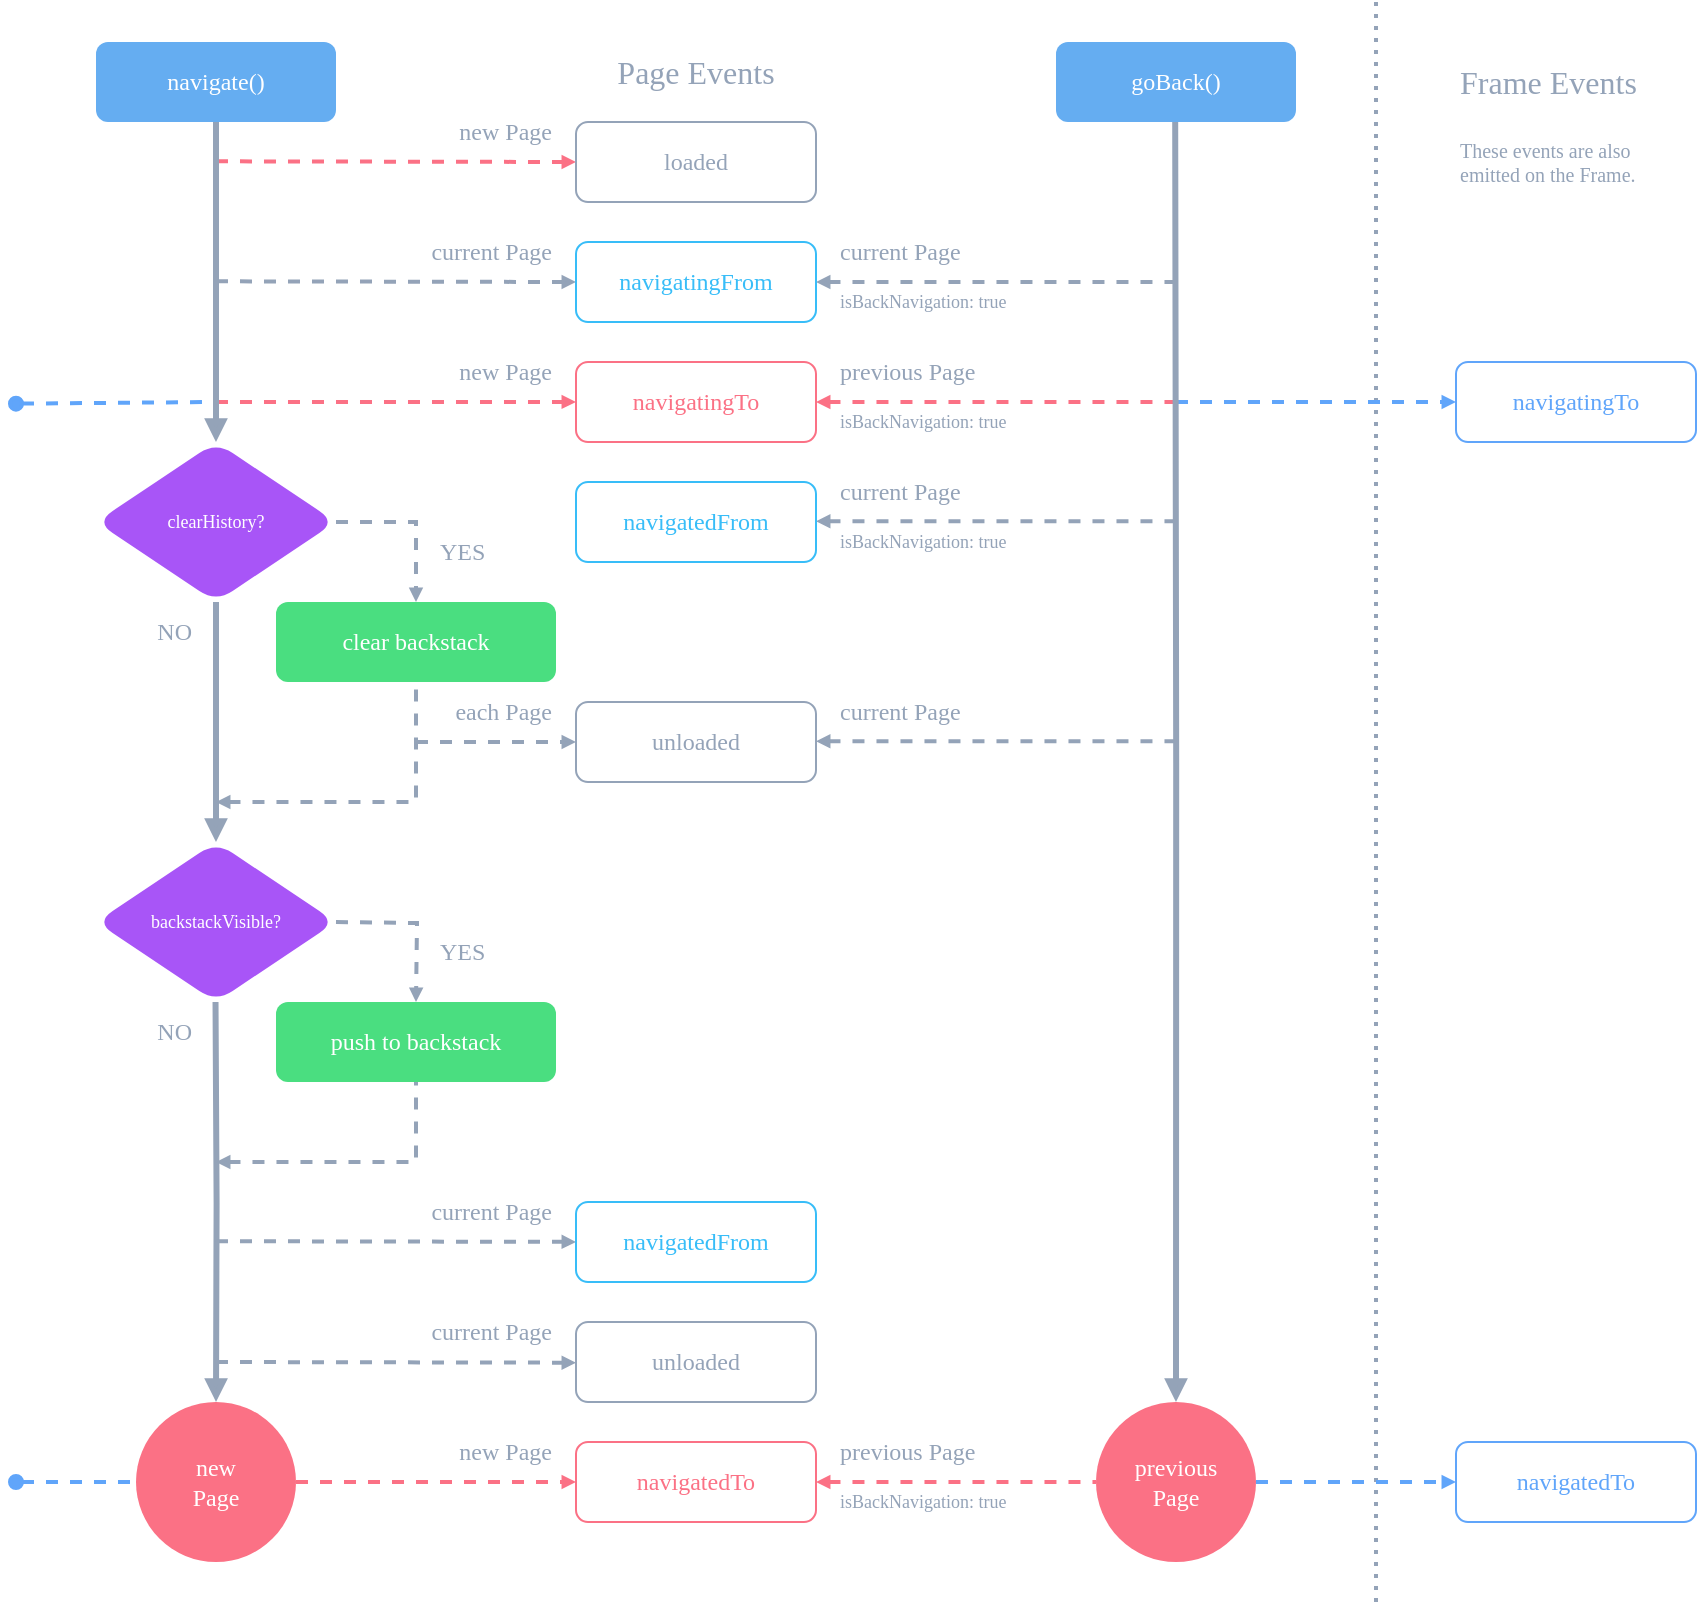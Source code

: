 <mxfile>
    <diagram id="C5RBs43oDa-KdzZeNtuy" name="Page-1">
        <mxGraphModel dx="1630" dy="712" grid="1" gridSize="10" guides="1" tooltips="1" connect="1" arrows="1" fold="1" page="0" pageScale="1" pageWidth="827" pageHeight="1169" math="0" shadow="0">
            <root>
                <mxCell id="WIyWlLk6GJQsqaUBKTNV-0"/>
                <mxCell id="WIyWlLk6GJQsqaUBKTNV-1" parent="WIyWlLk6GJQsqaUBKTNV-0"/>
                <mxCell id="16" value="" style="endArrow=none;html=1;rounded=0;dashed=1;strokeWidth=2;endSize=6;startSize=6;jumpSize=6;strokeColor=#60a5fa;fontFamily=Roboto Mono;fontSource=https%3A%2F%2Ffonts.googleapis.com%2Fcss%3Ffamily%3DRoboto%2BMono;endFill=0;startArrow=oval;startFill=1;" parent="WIyWlLk6GJQsqaUBKTNV-1" edge="1">
                    <mxGeometry width="50" height="50" relative="1" as="geometry">
                        <mxPoint y="760" as="sourcePoint"/>
                        <mxPoint x="100" y="760" as="targetPoint"/>
                    </mxGeometry>
                </mxCell>
                <mxCell id="MzYAZwuP3uAeil5Zmus0-0" value="navigate()" style="rounded=1;whiteSpace=wrap;html=1;fontSize=12;glass=0;strokeWidth=1;shadow=0;fillColor=#65adf1;fontColor=#ffffff;strokeColor=none;fontFamily=Roboto Mono;fontSource=https%3A%2F%2Ffonts.googleapis.com%2Fcss%3Ffamily%3DRoboto%2BMono;" parent="WIyWlLk6GJQsqaUBKTNV-1" vertex="1">
                    <mxGeometry x="40" y="40" width="120" height="40" as="geometry"/>
                </mxCell>
                <mxCell id="MzYAZwuP3uAeil5Zmus0-5" value="" style="edgeStyle=orthogonalEdgeStyle;rounded=0;orthogonalLoop=1;jettySize=auto;html=1;entryX=0.5;entryY=0;entryDx=0;entryDy=0;exitX=1;exitY=0.5;exitDx=0;exitDy=0;dashed=1;strokeWidth=2;endSize=2;startSize=2;jumpSize=6;strokeColor=#94a3b8;fontFamily=Roboto Mono;fontSource=https%3A%2F%2Ffonts.googleapis.com%2Fcss%3Ffamily%3DRoboto%2BMono;endArrow=block;endFill=1;" parent="WIyWlLk6GJQsqaUBKTNV-1" source="MzYAZwuP3uAeil5Zmus0-2" target="MzYAZwuP3uAeil5Zmus0-4" edge="1">
                    <mxGeometry relative="1" as="geometry">
                        <mxPoint x="189.74" y="280.0" as="sourcePoint"/>
                        <mxPoint x="249.74" y="340" as="targetPoint"/>
                    </mxGeometry>
                </mxCell>
                <mxCell id="MzYAZwuP3uAeil5Zmus0-11" value="" style="edgeStyle=orthogonalEdgeStyle;rounded=0;orthogonalLoop=1;jettySize=auto;html=1;strokeWidth=3;endSize=4;endArrow=block;endFill=1;strokeColor=#94a3b8;fontFamily=Roboto Mono;fontSource=https%3A%2F%2Ffonts.googleapis.com%2Fcss%3Ffamily%3DRoboto%2BMono;" parent="WIyWlLk6GJQsqaUBKTNV-1" source="MzYAZwuP3uAeil5Zmus0-2" target="MzYAZwuP3uAeil5Zmus0-10" edge="1">
                    <mxGeometry relative="1" as="geometry"/>
                </mxCell>
                <mxCell id="MzYAZwuP3uAeil5Zmus0-2" value="&lt;div style=&quot;font-size: 9px;&quot;&gt;clearHistory?&lt;/div&gt;" style="rhombus;whiteSpace=wrap;html=1;rounded=1;glass=0;strokeWidth=1;shadow=0;fillColor=#a855f7;fontColor=#ffffff;strokeColor=none;fontFamily=Roboto Mono;fontSource=https%3A%2F%2Ffonts.googleapis.com%2Fcss%3Ffamily%3DRoboto%2BMono;fontSize=9;" parent="WIyWlLk6GJQsqaUBKTNV-1" vertex="1">
                    <mxGeometry x="40" y="240" width="120" height="80" as="geometry"/>
                </mxCell>
                <mxCell id="MzYAZwuP3uAeil5Zmus0-4" value="clear backstack" style="whiteSpace=wrap;html=1;rounded=1;glass=0;strokeWidth=1;shadow=0;fillColor=#4ade80;strokeColor=none;fontColor=#FFFFFF;fontFamily=Roboto Mono;fontSource=https%3A%2F%2Ffonts.googleapis.com%2Fcss%3Ffamily%3DRoboto%2BMono;" parent="WIyWlLk6GJQsqaUBKTNV-1" vertex="1">
                    <mxGeometry x="130" y="320" width="140" height="40" as="geometry"/>
                </mxCell>
                <mxCell id="MzYAZwuP3uAeil5Zmus0-10" value="backstackVisible?" style="rhombus;whiteSpace=wrap;html=1;rounded=1;glass=0;strokeWidth=1;shadow=0;fillColor=#a855f7;fontColor=#ffffff;strokeColor=none;fontFamily=Roboto Mono;fontSource=https%3A%2F%2Ffonts.googleapis.com%2Fcss%3Ffamily%3DRoboto%2BMono;fontSize=9;" parent="WIyWlLk6GJQsqaUBKTNV-1" vertex="1">
                    <mxGeometry x="40" y="440" width="120" height="80" as="geometry"/>
                </mxCell>
                <mxCell id="MzYAZwuP3uAeil5Zmus0-15" value="" style="endArrow=none;html=1;rounded=0;exitX=0.5;exitY=1;exitDx=0;exitDy=0;dashed=1;strokeWidth=2;endSize=2;startSize=2;jumpSize=6;strokeColor=#94a3b8;fontFamily=Roboto Mono;fontSource=https%3A%2F%2Ffonts.googleapis.com%2Fcss%3Ffamily%3DRoboto%2BMono;endFill=0;startArrow=block;startFill=1;entryX=0.5;entryY=1;entryDx=0;entryDy=0;" parent="WIyWlLk6GJQsqaUBKTNV-1" target="MzYAZwuP3uAeil5Zmus0-4" edge="1">
                    <mxGeometry width="50" height="50" relative="1" as="geometry">
                        <mxPoint x="100" y="420" as="sourcePoint"/>
                        <mxPoint x="170" y="450" as="targetPoint"/>
                        <Array as="points">
                            <mxPoint x="200" y="420"/>
                        </Array>
                    </mxGeometry>
                </mxCell>
                <mxCell id="MzYAZwuP3uAeil5Zmus0-16" value="" style="endArrow=block;html=1;rounded=0;dashed=1;strokeWidth=2;endSize=2;startSize=2;jumpSize=6;strokeColor=#94a3b8;fontFamily=Roboto Mono;fontSource=https%3A%2F%2Ffonts.googleapis.com%2Fcss%3Ffamily%3DRoboto%2BMono;endFill=1;" parent="WIyWlLk6GJQsqaUBKTNV-1" target="MzYAZwuP3uAeil5Zmus0-17" edge="1">
                    <mxGeometry width="50" height="50" relative="1" as="geometry">
                        <mxPoint x="200" y="390" as="sourcePoint"/>
                        <mxPoint x="280" y="390" as="targetPoint"/>
                    </mxGeometry>
                </mxCell>
                <mxCell id="MzYAZwuP3uAeil5Zmus0-20" value="push to backstack" style="whiteSpace=wrap;html=1;rounded=1;glass=0;strokeWidth=1;shadow=0;fillColor=#4ade80;strokeColor=none;fontColor=#FFFFFF;fontFamily=Roboto Mono;fontSource=https%3A%2F%2Ffonts.googleapis.com%2Fcss%3Ffamily%3DRoboto%2BMono;" parent="WIyWlLk6GJQsqaUBKTNV-1" vertex="1">
                    <mxGeometry x="130" y="520" width="140" height="40" as="geometry"/>
                </mxCell>
                <mxCell id="MzYAZwuP3uAeil5Zmus0-21" value="" style="edgeStyle=orthogonalEdgeStyle;rounded=0;orthogonalLoop=1;jettySize=auto;html=1;entryX=0.5;entryY=0;entryDx=0;entryDy=0;exitX=1;exitY=0.5;exitDx=0;exitDy=0;dashed=1;strokeWidth=2;endSize=2;startSize=2;jumpSize=6;strokeColor=#94a3b8;fontFamily=Roboto Mono;fontSource=https%3A%2F%2Ffonts.googleapis.com%2Fcss%3Ffamily%3DRoboto%2BMono;endArrow=block;endFill=1;" parent="WIyWlLk6GJQsqaUBKTNV-1" edge="1">
                    <mxGeometry relative="1" as="geometry">
                        <mxPoint x="160" y="480" as="sourcePoint"/>
                        <mxPoint x="200" y="520" as="targetPoint"/>
                    </mxGeometry>
                </mxCell>
                <mxCell id="MzYAZwuP3uAeil5Zmus0-23" value="" style="edgeStyle=orthogonalEdgeStyle;rounded=0;orthogonalLoop=1;jettySize=auto;html=1;strokeWidth=3;endSize=4;endArrow=block;endFill=1;strokeColor=#94a3b8;fontFamily=Roboto Mono;fontSource=https%3A%2F%2Ffonts.googleapis.com%2Fcss%3Ffamily%3DRoboto%2BMono;" parent="WIyWlLk6GJQsqaUBKTNV-1" target="MzYAZwuP3uAeil5Zmus0-47" edge="1">
                    <mxGeometry relative="1" as="geometry">
                        <mxPoint x="99.76" y="520" as="sourcePoint"/>
                        <mxPoint x="100" y="720" as="targetPoint"/>
                    </mxGeometry>
                </mxCell>
                <mxCell id="MzYAZwuP3uAeil5Zmus0-25" value="" style="endArrow=none;html=1;rounded=0;dashed=1;strokeWidth=2;endSize=2;startSize=2;jumpSize=6;strokeColor=#94a3b8;fontFamily=Roboto Mono;fontSource=https%3A%2F%2Ffonts.googleapis.com%2Fcss%3Ffamily%3DRoboto%2BMono;endFill=0;startArrow=block;startFill=1;" parent="WIyWlLk6GJQsqaUBKTNV-1" edge="1">
                    <mxGeometry width="50" height="50" relative="1" as="geometry">
                        <mxPoint x="100" y="600" as="sourcePoint"/>
                        <mxPoint x="200" y="560" as="targetPoint"/>
                        <Array as="points">
                            <mxPoint x="200" y="600"/>
                        </Array>
                    </mxGeometry>
                </mxCell>
                <mxCell id="MzYAZwuP3uAeil5Zmus0-37" value="" style="endArrow=block;html=1;rounded=0;dashed=1;entryX=0;entryY=0.5;entryDx=0;entryDy=0;strokeColor=#fb7185;strokeWidth=2;endSize=2;startSize=2;jumpSize=6;fontFamily=Roboto Mono;fontSource=https%3A%2F%2Ffonts.googleapis.com%2Fcss%3Ffamily%3DRoboto%2BMono;endFill=1;" parent="WIyWlLk6GJQsqaUBKTNV-1" target="MzYAZwuP3uAeil5Zmus0-36" edge="1">
                    <mxGeometry width="50" height="50" relative="1" as="geometry">
                        <mxPoint x="100" y="99.66" as="sourcePoint"/>
                        <mxPoint x="270" y="100" as="targetPoint"/>
                    </mxGeometry>
                </mxCell>
                <mxCell id="MzYAZwuP3uAeil5Zmus0-39" value="" style="endArrow=block;html=1;rounded=0;dashed=1;entryX=0;entryY=0.5;entryDx=0;entryDy=0;strokeWidth=2;endSize=2;startSize=2;jumpSize=6;strokeColor=#94a3b8;fontFamily=Roboto Mono;fontSource=https%3A%2F%2Ffonts.googleapis.com%2Fcss%3Ffamily%3DRoboto%2BMono;endFill=1;" parent="WIyWlLk6GJQsqaUBKTNV-1" edge="1">
                    <mxGeometry width="50" height="50" relative="1" as="geometry">
                        <mxPoint x="100" y="159.66" as="sourcePoint"/>
                        <mxPoint x="280" y="160" as="targetPoint"/>
                    </mxGeometry>
                </mxCell>
                <mxCell id="MzYAZwuP3uAeil5Zmus0-41" value="" style="endArrow=block;html=1;rounded=0;dashed=1;entryX=0;entryY=0.5;entryDx=0;entryDy=0;strokeColor=#fb7185;strokeWidth=2;endSize=2;startSize=2;jumpSize=6;fontFamily=Roboto Mono;fontSource=https%3A%2F%2Ffonts.googleapis.com%2Fcss%3Ffamily%3DRoboto%2BMono;endFill=1;" parent="WIyWlLk6GJQsqaUBKTNV-1" edge="1">
                    <mxGeometry width="50" height="50" relative="1" as="geometry">
                        <mxPoint x="100" y="220" as="sourcePoint"/>
                        <mxPoint x="280" y="219.94" as="targetPoint"/>
                    </mxGeometry>
                </mxCell>
                <mxCell id="MzYAZwuP3uAeil5Zmus0-43" value="" style="endArrow=block;html=1;rounded=0;dashed=1;entryX=0;entryY=0.5;entryDx=0;entryDy=0;strokeWidth=2;endSize=2;startSize=2;jumpSize=6;strokeColor=#94a3b8;fontFamily=Roboto Mono;fontSource=https%3A%2F%2Ffonts.googleapis.com%2Fcss%3Ffamily%3DRoboto%2BMono;endFill=1;" parent="WIyWlLk6GJQsqaUBKTNV-1" edge="1">
                    <mxGeometry width="50" height="50" relative="1" as="geometry">
                        <mxPoint x="100" y="639.6" as="sourcePoint"/>
                        <mxPoint x="280" y="639.94" as="targetPoint"/>
                    </mxGeometry>
                </mxCell>
                <mxCell id="MzYAZwuP3uAeil5Zmus0-45" value="" style="endArrow=block;html=1;rounded=0;dashed=1;entryX=0;entryY=0.5;entryDx=0;entryDy=0;exitX=1;exitY=0.5;exitDx=0;exitDy=0;strokeColor=#fb7185;strokeWidth=2;endSize=2;startSize=2;jumpSize=6;fontFamily=Roboto Mono;fontSource=https%3A%2F%2Ffonts.googleapis.com%2Fcss%3Ffamily%3DRoboto%2BMono;endFill=1;" parent="WIyWlLk6GJQsqaUBKTNV-1" source="MzYAZwuP3uAeil5Zmus0-47" target="MzYAZwuP3uAeil5Zmus0-35" edge="1">
                    <mxGeometry width="50" height="50" relative="1" as="geometry">
                        <mxPoint x="100" y="739.6" as="sourcePoint"/>
                        <mxPoint x="280" y="739.94" as="targetPoint"/>
                    </mxGeometry>
                </mxCell>
                <mxCell id="MzYAZwuP3uAeil5Zmus0-47" value="&lt;div&gt;new&lt;/div&gt;&lt;div&gt;Page&lt;/div&gt;" style="ellipse;whiteSpace=wrap;html=1;aspect=fixed;fillColor=#fb7185;strokeColor=none;fontColor=#ffffff;fontFamily=Roboto Mono;fontSource=https%3A%2F%2Ffonts.googleapis.com%2Fcss%3Ffamily%3DRoboto%2BMono;" parent="WIyWlLk6GJQsqaUBKTNV-1" vertex="1">
                    <mxGeometry x="60" y="720" width="80" height="80" as="geometry"/>
                </mxCell>
                <mxCell id="MzYAZwuP3uAeil5Zmus0-48" value="goBack()" style="rounded=1;whiteSpace=wrap;html=1;fontSize=12;glass=0;strokeWidth=1;shadow=0;fillColor=#65adf1;fontColor=#ffffff;strokeColor=none;fontFamily=Roboto Mono;fontSource=https%3A%2F%2Ffonts.googleapis.com%2Fcss%3Ffamily%3DRoboto%2BMono;" parent="WIyWlLk6GJQsqaUBKTNV-1" vertex="1">
                    <mxGeometry x="520" y="40" width="120" height="40" as="geometry"/>
                </mxCell>
                <mxCell id="MzYAZwuP3uAeil5Zmus0-52" value="" style="endArrow=none;html=1;rounded=0;dashed=1;entryX=1;entryY=0.5;entryDx=0;entryDy=0;strokeWidth=2;endSize=2;startSize=2;jumpSize=6;strokeColor=#94a3b8;fontFamily=Roboto Mono;fontSource=https%3A%2F%2Ffonts.googleapis.com%2Fcss%3Ffamily%3DRoboto%2BMono;endFill=0;startArrow=block;startFill=1;exitX=1;exitY=0.5;exitDx=0;exitDy=0;" parent="WIyWlLk6GJQsqaUBKTNV-1" source="MzYAZwuP3uAeil5Zmus0-32" edge="1">
                    <mxGeometry width="50" height="50" relative="1" as="geometry">
                        <mxPoint x="480" y="240" as="sourcePoint"/>
                        <mxPoint x="580" y="160" as="targetPoint"/>
                    </mxGeometry>
                </mxCell>
                <mxCell id="MzYAZwuP3uAeil5Zmus0-54" value="" style="endArrow=none;html=1;rounded=0;dashed=1;strokeColor=#fb7185;strokeWidth=2;endSize=2;startSize=2;jumpSize=6;fontFamily=Roboto Mono;fontSource=https%3A%2F%2Ffonts.googleapis.com%2Fcss%3Ffamily%3DRoboto%2BMono;endFill=0;startArrow=block;startFill=1;" parent="WIyWlLk6GJQsqaUBKTNV-1" edge="1">
                    <mxGeometry width="50" height="50" relative="1" as="geometry">
                        <mxPoint x="400" y="220" as="sourcePoint"/>
                        <mxPoint x="580" y="220" as="targetPoint"/>
                    </mxGeometry>
                </mxCell>
                <mxCell id="MzYAZwuP3uAeil5Zmus0-57" value="" style="endArrow=none;html=1;rounded=0;dashed=1;entryX=1;entryY=0.5;entryDx=0;entryDy=0;strokeWidth=2;endSize=2;startSize=2;jumpSize=6;strokeColor=#94a3b8;fontFamily=Roboto Mono;fontSource=https%3A%2F%2Ffonts.googleapis.com%2Fcss%3Ffamily%3DRoboto%2BMono;endFill=0;startArrow=block;startFill=1;" parent="WIyWlLk6GJQsqaUBKTNV-1" edge="1">
                    <mxGeometry width="50" height="50" relative="1" as="geometry">
                        <mxPoint x="400" y="279.6" as="sourcePoint"/>
                        <mxPoint x="580" y="279.6" as="targetPoint"/>
                    </mxGeometry>
                </mxCell>
                <mxCell id="MzYAZwuP3uAeil5Zmus0-59" value="" style="endArrow=none;html=1;rounded=0;dashed=1;entryX=1;entryY=0.5;entryDx=0;entryDy=0;strokeWidth=2;endSize=2;startSize=2;jumpSize=6;strokeColor=#94a3b8;fontFamily=Roboto Mono;fontSource=https%3A%2F%2Ffonts.googleapis.com%2Fcss%3Ffamily%3DRoboto%2BMono;endFill=0;startArrow=block;startFill=1;" parent="WIyWlLk6GJQsqaUBKTNV-1" edge="1">
                    <mxGeometry width="50" height="50" relative="1" as="geometry">
                        <mxPoint x="400" y="389.6" as="sourcePoint"/>
                        <mxPoint x="580" y="389.6" as="targetPoint"/>
                    </mxGeometry>
                </mxCell>
                <mxCell id="MzYAZwuP3uAeil5Zmus0-61" value="" style="endArrow=none;html=1;rounded=0;dashed=1;entryX=0;entryY=0.5;entryDx=0;entryDy=0;exitX=1;exitY=0.5;exitDx=0;exitDy=0;strokeColor=#fb7185;strokeWidth=2;endSize=2;startSize=2;jumpSize=6;fontFamily=Roboto Mono;fontSource=https%3A%2F%2Ffonts.googleapis.com%2Fcss%3Ffamily%3DRoboto%2BMono;endFill=0;startArrow=block;startFill=1;" parent="WIyWlLk6GJQsqaUBKTNV-1" source="MzYAZwuP3uAeil5Zmus0-35" target="MzYAZwuP3uAeil5Zmus0-50" edge="1">
                    <mxGeometry width="50" height="50" relative="1" as="geometry">
                        <mxPoint x="410" y="740" as="sourcePoint"/>
                        <mxPoint x="540" y="739.6" as="targetPoint"/>
                    </mxGeometry>
                </mxCell>
                <mxCell id="MzYAZwuP3uAeil5Zmus0-63" value="isBackNavigation: true" style="text;html=1;align=left;verticalAlign=middle;resizable=0;points=[];autosize=1;strokeColor=none;fillColor=none;fontColor=#94a3b8;fontFamily=Roboto Mono;fontSource=https%3A%2F%2Ffonts.googleapis.com%2Fcss%3Ffamily%3DRoboto%2BMono;fontSize=9;" parent="WIyWlLk6GJQsqaUBKTNV-1" vertex="1">
                    <mxGeometry x="410" y="760" width="140" height="20" as="geometry"/>
                </mxCell>
                <mxCell id="MzYAZwuP3uAeil5Zmus0-65" value="isBackNavigation: true" style="text;html=1;align=left;verticalAlign=middle;resizable=0;points=[];autosize=1;strokeColor=none;fillColor=none;fontColor=#94a3b8;fontFamily=Roboto Mono;fontSource=https%3A%2F%2Ffonts.googleapis.com%2Fcss%3Ffamily%3DRoboto%2BMono;fontSize=9;" parent="WIyWlLk6GJQsqaUBKTNV-1" vertex="1">
                    <mxGeometry x="410" y="280" width="140" height="20" as="geometry"/>
                </mxCell>
                <mxCell id="MzYAZwuP3uAeil5Zmus0-67" value="isBackNavigation: true" style="text;html=1;align=left;verticalAlign=middle;resizable=0;points=[];autosize=1;strokeColor=none;fillColor=none;fontColor=#94a3b8;fontFamily=Roboto Mono;fontSource=https%3A%2F%2Ffonts.googleapis.com%2Fcss%3Ffamily%3DRoboto%2BMono;fontSize=9;" parent="WIyWlLk6GJQsqaUBKTNV-1" vertex="1">
                    <mxGeometry x="410" y="220" width="140" height="20" as="geometry"/>
                </mxCell>
                <mxCell id="MzYAZwuP3uAeil5Zmus0-68" value="isBackNavigation: true" style="text;align=left;verticalAlign=middle;resizable=0;points=[];autosize=1;strokeColor=none;fillColor=none;fontColor=#94a3b8;fontFamily=Roboto Mono;fontSource=https%3A%2F%2Ffonts.googleapis.com%2Fcss%3Ffamily%3DRoboto%2BMono;fontSize=9;html=1;" parent="WIyWlLk6GJQsqaUBKTNV-1" vertex="1">
                    <mxGeometry x="410" y="160" width="140" height="20" as="geometry"/>
                </mxCell>
                <mxCell id="MzYAZwuP3uAeil5Zmus0-74" value="new Page" style="text;html=1;strokeColor=none;fillColor=none;align=right;verticalAlign=middle;whiteSpace=wrap;rounded=0;fontColor=#94a3b8;fontFamily=Roboto Mono;fontSource=https%3A%2F%2Ffonts.googleapis.com%2Fcss%3Ffamily%3DRoboto%2BMono;" parent="WIyWlLk6GJQsqaUBKTNV-1" vertex="1">
                    <mxGeometry x="160" y="70" width="110" height="30" as="geometry"/>
                </mxCell>
                <mxCell id="MzYAZwuP3uAeil5Zmus0-75" value="new Page" style="text;html=1;strokeColor=none;fillColor=none;align=right;verticalAlign=middle;whiteSpace=wrap;rounded=0;fontColor=#94a3b8;fontFamily=Roboto Mono;fontSource=https%3A%2F%2Ffonts.googleapis.com%2Fcss%3Ffamily%3DRoboto%2BMono;" parent="WIyWlLk6GJQsqaUBKTNV-1" vertex="1">
                    <mxGeometry x="160" y="190" width="110" height="30" as="geometry"/>
                </mxCell>
                <mxCell id="MzYAZwuP3uAeil5Zmus0-76" value="new Page" style="text;html=1;strokeColor=none;fillColor=none;align=right;verticalAlign=middle;whiteSpace=wrap;rounded=0;fontColor=#94a3b8;fontFamily=Roboto Mono;fontSource=https%3A%2F%2Ffonts.googleapis.com%2Fcss%3Ffamily%3DRoboto%2BMono;" parent="WIyWlLk6GJQsqaUBKTNV-1" vertex="1">
                    <mxGeometry x="160" y="730" width="110" height="30" as="geometry"/>
                </mxCell>
                <mxCell id="MzYAZwuP3uAeil5Zmus0-77" value="current Page" style="text;html=1;strokeColor=none;fillColor=none;align=right;verticalAlign=middle;whiteSpace=wrap;rounded=0;fontColor=#94a3b8;fontFamily=Roboto Mono;fontSource=https%3A%2F%2Ffonts.googleapis.com%2Fcss%3Ffamily%3DRoboto%2BMono;" parent="WIyWlLk6GJQsqaUBKTNV-1" vertex="1">
                    <mxGeometry x="160" y="130" width="110" height="30" as="geometry"/>
                </mxCell>
                <mxCell id="MzYAZwuP3uAeil5Zmus0-78" value="current Page" style="text;html=1;strokeColor=none;fillColor=none;align=right;verticalAlign=middle;whiteSpace=wrap;rounded=0;fontColor=#94a3b8;fontFamily=Roboto Mono;fontSource=https%3A%2F%2Ffonts.googleapis.com%2Fcss%3Ffamily%3DRoboto%2BMono;" parent="WIyWlLk6GJQsqaUBKTNV-1" vertex="1">
                    <mxGeometry x="160" y="610" width="110" height="30" as="geometry"/>
                </mxCell>
                <mxCell id="MzYAZwuP3uAeil5Zmus0-79" value="current Page" style="text;html=1;strokeColor=none;fillColor=none;align=right;verticalAlign=middle;whiteSpace=wrap;rounded=0;fontColor=#94a3b8;fontFamily=Roboto Mono;fontSource=https%3A%2F%2Ffonts.googleapis.com%2Fcss%3Ffamily%3DRoboto%2BMono;" parent="WIyWlLk6GJQsqaUBKTNV-1" vertex="1">
                    <mxGeometry x="160" y="670" width="110" height="30" as="geometry"/>
                </mxCell>
                <mxCell id="MzYAZwuP3uAeil5Zmus0-80" value="previous Page" style="text;html=1;strokeColor=none;fillColor=none;align=left;verticalAlign=middle;whiteSpace=wrap;rounded=0;fontColor=#94a3b8;fontFamily=Roboto Mono;fontSource=https%3A%2F%2Ffonts.googleapis.com%2Fcss%3Ffamily%3DRoboto%2BMono;" parent="WIyWlLk6GJQsqaUBKTNV-1" vertex="1">
                    <mxGeometry x="410" y="190" width="110" height="30" as="geometry"/>
                </mxCell>
                <mxCell id="MzYAZwuP3uAeil5Zmus0-81" value="previous Page" style="text;html=1;strokeColor=none;fillColor=none;align=left;verticalAlign=middle;whiteSpace=wrap;rounded=0;fontColor=#94a3b8;fontFamily=Roboto Mono;fontSource=https%3A%2F%2Ffonts.googleapis.com%2Fcss%3Ffamily%3DRoboto%2BMono;" parent="WIyWlLk6GJQsqaUBKTNV-1" vertex="1">
                    <mxGeometry x="410" y="730" width="110" height="30" as="geometry"/>
                </mxCell>
                <mxCell id="MzYAZwuP3uAeil5Zmus0-82" value="current Page" style="text;html=1;strokeColor=none;fillColor=none;align=left;verticalAlign=middle;whiteSpace=wrap;rounded=0;fontColor=#94a3b8;fontFamily=Roboto Mono;fontSource=https%3A%2F%2Ffonts.googleapis.com%2Fcss%3Ffamily%3DRoboto%2BMono;" parent="WIyWlLk6GJQsqaUBKTNV-1" vertex="1">
                    <mxGeometry x="410" y="360" width="110" height="30" as="geometry"/>
                </mxCell>
                <mxCell id="MzYAZwuP3uAeil5Zmus0-83" value="current Page" style="text;html=1;strokeColor=none;fillColor=none;align=left;verticalAlign=middle;whiteSpace=wrap;rounded=0;fontColor=#94a3b8;fontFamily=Roboto Mono;fontSource=https%3A%2F%2Ffonts.googleapis.com%2Fcss%3Ffamily%3DRoboto%2BMono;" parent="WIyWlLk6GJQsqaUBKTNV-1" vertex="1">
                    <mxGeometry x="410" y="130" width="110" height="30" as="geometry"/>
                </mxCell>
                <mxCell id="MzYAZwuP3uAeil5Zmus0-84" value="current Page" style="text;html=1;strokeColor=none;fillColor=none;align=left;verticalAlign=middle;whiteSpace=wrap;rounded=0;fontColor=#94a3b8;fontFamily=Roboto Mono;fontSource=https%3A%2F%2Ffonts.googleapis.com%2Fcss%3Ffamily%3DRoboto%2BMono;" parent="WIyWlLk6GJQsqaUBKTNV-1" vertex="1">
                    <mxGeometry x="410" y="250" width="110" height="30" as="geometry"/>
                </mxCell>
                <mxCell id="MzYAZwuP3uAeil5Zmus0-85" value="each Page" style="text;html=1;strokeColor=none;fillColor=none;align=right;verticalAlign=middle;whiteSpace=wrap;rounded=0;fontColor=#94a3b8;fontFamily=Roboto Mono;fontSource=https%3A%2F%2Ffonts.googleapis.com%2Fcss%3Ffamily%3DRoboto%2BMono;" parent="WIyWlLk6GJQsqaUBKTNV-1" vertex="1">
                    <mxGeometry x="200" y="360" width="70" height="30" as="geometry"/>
                </mxCell>
                <mxCell id="0hTGC6HZLtdBihr4BLEF-1" value="YES" style="text;html=1;strokeColor=none;fillColor=none;align=left;verticalAlign=middle;whiteSpace=wrap;rounded=0;fontColor=#94a3b8;fontFamily=Roboto Mono;fontSource=https%3A%2F%2Ffonts.googleapis.com%2Fcss%3Ffamily%3DRoboto%2BMono;" parent="WIyWlLk6GJQsqaUBKTNV-1" vertex="1">
                    <mxGeometry x="210" y="280" width="40" height="30" as="geometry"/>
                </mxCell>
                <mxCell id="0hTGC6HZLtdBihr4BLEF-2" value="YES" style="text;html=1;strokeColor=none;fillColor=none;align=left;verticalAlign=middle;whiteSpace=wrap;rounded=0;fontColor=#94a3b8;fontFamily=Roboto Mono;fontSource=https%3A%2F%2Ffonts.googleapis.com%2Fcss%3Ffamily%3DRoboto%2BMono;" parent="WIyWlLk6GJQsqaUBKTNV-1" vertex="1">
                    <mxGeometry x="210" y="480" width="40" height="30" as="geometry"/>
                </mxCell>
                <mxCell id="0hTGC6HZLtdBihr4BLEF-3" value="NO" style="text;html=1;strokeColor=none;fillColor=none;align=right;verticalAlign=middle;whiteSpace=wrap;rounded=0;fontColor=#94a3b8;fontFamily=Roboto Mono;fontSource=https%3A%2F%2Ffonts.googleapis.com%2Fcss%3Ffamily%3DRoboto%2BMono;" parent="WIyWlLk6GJQsqaUBKTNV-1" vertex="1">
                    <mxGeometry x="50" y="320" width="40" height="30" as="geometry"/>
                </mxCell>
                <mxCell id="0hTGC6HZLtdBihr4BLEF-4" value="NO" style="text;html=1;strokeColor=none;fillColor=none;align=right;verticalAlign=middle;whiteSpace=wrap;rounded=0;fontColor=#94a3b8;fontFamily=Roboto Mono;fontSource=https%3A%2F%2Ffonts.googleapis.com%2Fcss%3Ffamily%3DRoboto%2BMono;" parent="WIyWlLk6GJQsqaUBKTNV-1" vertex="1">
                    <mxGeometry x="50" y="520" width="40" height="30" as="geometry"/>
                </mxCell>
                <mxCell id="0hTGC6HZLtdBihr4BLEF-8" value="" style="endArrow=block;html=1;rounded=0;dashed=1;entryX=0;entryY=0.5;entryDx=0;entryDy=0;strokeWidth=2;endSize=2;startSize=2;jumpSize=6;strokeColor=#94a3b8;fontFamily=Roboto Mono;fontSource=https%3A%2F%2Ffonts.googleapis.com%2Fcss%3Ffamily%3DRoboto%2BMono;endFill=1;" parent="WIyWlLk6GJQsqaUBKTNV-1" edge="1">
                    <mxGeometry width="50" height="50" relative="1" as="geometry">
                        <mxPoint x="100" y="700" as="sourcePoint"/>
                        <mxPoint x="280" y="700.34" as="targetPoint"/>
                    </mxGeometry>
                </mxCell>
                <mxCell id="0" value="" style="endArrow=none;dashed=1;html=1;fontSize=9;strokeColor=#94A3B8;strokeWidth=2;dashPattern=1 2;" parent="WIyWlLk6GJQsqaUBKTNV-1" edge="1">
                    <mxGeometry width="50" height="50" relative="1" as="geometry">
                        <mxPoint x="680" y="820" as="sourcePoint"/>
                        <mxPoint x="680" y="20" as="targetPoint"/>
                    </mxGeometry>
                </mxCell>
                <mxCell id="1" value="navigatingTo" style="whiteSpace=wrap;html=1;rounded=1;glass=0;strokeWidth=1;shadow=0;fillColor=none;strokeColor=#60a5fa;fontColor=#60a5fa;fontFamily=Roboto Mono;fontSource=https%3A%2F%2Ffonts.googleapis.com%2Fcss%3Ffamily%3DRoboto%2BMono;" parent="WIyWlLk6GJQsqaUBKTNV-1" vertex="1">
                    <mxGeometry x="720" y="200" width="120" height="40" as="geometry"/>
                </mxCell>
                <mxCell id="2" value="navigatedTo" style="whiteSpace=wrap;html=1;rounded=1;glass=0;strokeWidth=1;shadow=0;fillColor=none;strokeColor=#60a5fa;fontColor=#60a5fa;fontFamily=Roboto Mono;fontSource=https%3A%2F%2Ffonts.googleapis.com%2Fcss%3Ffamily%3DRoboto%2BMono;" parent="WIyWlLk6GJQsqaUBKTNV-1" vertex="1">
                    <mxGeometry x="720" y="740" width="120" height="40" as="geometry"/>
                </mxCell>
                <mxCell id="3" value="Frame Events" style="text;html=1;strokeColor=none;fillColor=none;align=left;verticalAlign=middle;whiteSpace=wrap;rounded=0;fontColor=#94a3b8;fontFamily=Roboto Mono;fontSource=https%3A%2F%2Ffonts.googleapis.com%2Fcss%3Ffamily%3DRoboto%2BMono;fontSize=16;" parent="WIyWlLk6GJQsqaUBKTNV-1" vertex="1">
                    <mxGeometry x="720" y="45" width="120" height="30" as="geometry"/>
                </mxCell>
                <mxCell id="11" value="These events are also emitted on the Frame." style="text;html=1;strokeColor=none;fillColor=none;align=left;verticalAlign=middle;whiteSpace=wrap;rounded=0;fontColor=#94a3b8;fontFamily=Roboto Mono;fontSource=https%3A%2F%2Ffonts.googleapis.com%2Fcss%3Ffamily%3DRoboto%2BMono;fontSize=10;" parent="WIyWlLk6GJQsqaUBKTNV-1" vertex="1">
                    <mxGeometry x="720" y="80" width="100" height="40" as="geometry"/>
                </mxCell>
                <mxCell id="12" value="" style="endArrow=block;html=1;rounded=0;dashed=1;strokeWidth=2;endSize=2;startSize=2;jumpSize=6;strokeColor=#60a5fa;fontFamily=Roboto Mono;fontSource=https%3A%2F%2Ffonts.googleapis.com%2Fcss%3Ffamily%3DRoboto%2BMono;endFill=1;entryX=0;entryY=0.5;entryDx=0;entryDy=0;" parent="WIyWlLk6GJQsqaUBKTNV-1" target="1" edge="1">
                    <mxGeometry width="50" height="50" relative="1" as="geometry">
                        <mxPoint x="580" y="220" as="sourcePoint"/>
                        <mxPoint x="710" y="220" as="targetPoint"/>
                    </mxGeometry>
                </mxCell>
                <mxCell id="13" value="" style="endArrow=block;html=1;rounded=0;dashed=1;strokeWidth=2;endSize=2;startSize=2;jumpSize=6;strokeColor=#60a5fa;fontFamily=Roboto Mono;fontSource=https%3A%2F%2Ffonts.googleapis.com%2Fcss%3Ffamily%3DRoboto%2BMono;endFill=1;exitX=1;exitY=0.5;exitDx=0;exitDy=0;entryX=0;entryY=0.5;entryDx=0;entryDy=0;" parent="WIyWlLk6GJQsqaUBKTNV-1" target="2" edge="1" source="MzYAZwuP3uAeil5Zmus0-50">
                    <mxGeometry width="50" height="50" relative="1" as="geometry">
                        <mxPoint x="620" y="759" as="sourcePoint"/>
                        <mxPoint x="750" y="759" as="targetPoint"/>
                    </mxGeometry>
                </mxCell>
                <mxCell id="14" value="" style="endArrow=none;html=1;rounded=0;dashed=1;strokeWidth=2;endSize=6;startSize=6;jumpSize=6;strokeColor=#60a5fa;fontFamily=Roboto Mono;fontSource=https%3A%2F%2Ffonts.googleapis.com%2Fcss%3Ffamily%3DRoboto%2BMono;endFill=0;exitX=0;exitY=0.5;exitDx=0;exitDy=0;startArrow=oval;startFill=1;" parent="WIyWlLk6GJQsqaUBKTNV-1" edge="1">
                    <mxGeometry width="50" height="50" relative="1" as="geometry">
                        <mxPoint y="220.83" as="sourcePoint"/>
                        <mxPoint x="100" y="220.0" as="targetPoint"/>
                    </mxGeometry>
                </mxCell>
                <mxCell id="MzYAZwuP3uAeil5Zmus0-3" value="" style="edgeStyle=orthogonalEdgeStyle;rounded=0;orthogonalLoop=1;jettySize=auto;html=1;strokeWidth=3;endSize=4;endArrow=block;endFill=1;strokeColor=#94a3b8;fontFamily=Roboto Mono;fontSource=https%3A%2F%2Ffonts.googleapis.com%2Fcss%3Ffamily%3DRoboto%2BMono;" parent="WIyWlLk6GJQsqaUBKTNV-1" source="MzYAZwuP3uAeil5Zmus0-0" target="MzYAZwuP3uAeil5Zmus0-2" edge="1">
                    <mxGeometry relative="1" as="geometry"/>
                </mxCell>
                <mxCell id="MzYAZwuP3uAeil5Zmus0-49" value="" style="edgeStyle=orthogonalEdgeStyle;rounded=0;orthogonalLoop=1;jettySize=auto;html=1;entryX=0.5;entryY=0;entryDx=0;entryDy=0;strokeWidth=3;endSize=4;endArrow=block;endFill=1;strokeColor=#94a3b8;fontFamily=Roboto Mono;fontSource=https%3A%2F%2Ffonts.googleapis.com%2Fcss%3Ffamily%3DRoboto%2BMono;" parent="WIyWlLk6GJQsqaUBKTNV-1" target="MzYAZwuP3uAeil5Zmus0-50" edge="1">
                    <mxGeometry relative="1" as="geometry">
                        <mxPoint x="579.6" y="80" as="sourcePoint"/>
                        <mxPoint x="579.6" y="240" as="targetPoint"/>
                    </mxGeometry>
                </mxCell>
                <mxCell id="17" value="Page Events" style="text;html=1;strokeColor=none;fillColor=none;align=center;verticalAlign=middle;whiteSpace=wrap;rounded=0;fontColor=#94a3b8;fontFamily=Roboto Mono;fontSource=https%3A%2F%2Ffonts.googleapis.com%2Fcss%3Ffamily%3DRoboto%2BMono;fontSize=16;" parent="WIyWlLk6GJQsqaUBKTNV-1" vertex="1">
                    <mxGeometry x="285" y="40" width="110" height="30" as="geometry"/>
                </mxCell>
                <mxCell id="MzYAZwuP3uAeil5Zmus0-50" value="&lt;div&gt;previous&lt;/div&gt;&lt;div&gt;Page&lt;/div&gt;" style="ellipse;whiteSpace=wrap;html=1;aspect=fixed;fillColor=#fb7185;strokeColor=none;fontColor=#ffffff;fontFamily=Roboto Mono;fontSource=https%3A%2F%2Ffonts.googleapis.com%2Fcss%3Ffamily%3DRoboto%2BMono;" parent="WIyWlLk6GJQsqaUBKTNV-1" vertex="1">
                    <mxGeometry x="540" y="720" width="80" height="80" as="geometry"/>
                </mxCell>
                <mxCell id="MzYAZwuP3uAeil5Zmus0-17" value="unloaded" style="rounded=1;whiteSpace=wrap;html=1;fillColor=none;strokeColor=#94a3b8;fontColor=#94a3b8;fontFamily=Roboto Mono;fontSource=https%3A%2F%2Ffonts.googleapis.com%2Fcss%3Ffamily%3DRoboto%2BMono;" parent="WIyWlLk6GJQsqaUBKTNV-1" vertex="1">
                    <mxGeometry x="280" y="370" width="120" height="40" as="geometry"/>
                </mxCell>
                <mxCell id="MzYAZwuP3uAeil5Zmus0-32" value="navigatingFrom" style="whiteSpace=wrap;html=1;rounded=1;glass=0;strokeWidth=1;shadow=0;fillColor=none;strokeColor=#38bdf8;fontColor=#38bdf8;fontFamily=Roboto Mono;fontSource=https%3A%2F%2Ffonts.googleapis.com%2Fcss%3Ffamily%3DRoboto%2BMono;" parent="WIyWlLk6GJQsqaUBKTNV-1" vertex="1">
                    <mxGeometry x="280" y="140" width="120" height="40" as="geometry"/>
                </mxCell>
                <mxCell id="MzYAZwuP3uAeil5Zmus0-33" value="navigatingTo" style="whiteSpace=wrap;html=1;rounded=1;glass=0;strokeWidth=1;shadow=0;fillColor=none;strokeColor=#fb7185;fontColor=#fb7185;fontFamily=Roboto Mono;fontSource=https%3A%2F%2Ffonts.googleapis.com%2Fcss%3Ffamily%3DRoboto%2BMono;" parent="WIyWlLk6GJQsqaUBKTNV-1" vertex="1">
                    <mxGeometry x="280" y="200" width="120" height="40" as="geometry"/>
                </mxCell>
                <mxCell id="MzYAZwuP3uAeil5Zmus0-34" value="navigatedFrom" style="whiteSpace=wrap;html=1;rounded=1;glass=0;strokeWidth=1;shadow=0;fillColor=none;strokeColor=#38bdf8;fontColor=#38bdf8;fontFamily=Roboto Mono;fontSource=https%3A%2F%2Ffonts.googleapis.com%2Fcss%3Ffamily%3DRoboto%2BMono;" parent="WIyWlLk6GJQsqaUBKTNV-1" vertex="1">
                    <mxGeometry x="280" y="620" width="120" height="40" as="geometry"/>
                </mxCell>
                <mxCell id="MzYAZwuP3uAeil5Zmus0-35" value="navigatedTo" style="whiteSpace=wrap;html=1;rounded=1;glass=0;strokeWidth=1;shadow=0;fillColor=none;strokeColor=#fb7185;fontColor=#fb7185;fontFamily=Roboto Mono;fontSource=https%3A%2F%2Ffonts.googleapis.com%2Fcss%3Ffamily%3DRoboto%2BMono;" parent="WIyWlLk6GJQsqaUBKTNV-1" vertex="1">
                    <mxGeometry x="280" y="740" width="120" height="40" as="geometry"/>
                </mxCell>
                <mxCell id="MzYAZwuP3uAeil5Zmus0-36" value="loaded" style="whiteSpace=wrap;html=1;rounded=1;glass=0;strokeWidth=1;shadow=0;fillColor=none;strokeColor=#94a3b8;fontColor=#94a3b8;fontFamily=Roboto Mono;fontSource=https%3A%2F%2Ffonts.googleapis.com%2Fcss%3Ffamily%3DRoboto%2BMono;" parent="WIyWlLk6GJQsqaUBKTNV-1" vertex="1">
                    <mxGeometry x="280" y="80" width="120" height="40" as="geometry"/>
                </mxCell>
                <mxCell id="MzYAZwuP3uAeil5Zmus0-56" value="navigatedFrom" style="whiteSpace=wrap;html=1;rounded=1;glass=0;strokeWidth=1;shadow=0;fillColor=none;strokeColor=#38bdf8;fontColor=#38bdf8;fontFamily=Roboto Mono;fontSource=https%3A%2F%2Ffonts.googleapis.com%2Fcss%3Ffamily%3DRoboto%2BMono;" parent="WIyWlLk6GJQsqaUBKTNV-1" vertex="1">
                    <mxGeometry x="280" y="260" width="120" height="40" as="geometry"/>
                </mxCell>
                <mxCell id="0hTGC6HZLtdBihr4BLEF-7" value="unloaded" style="rounded=1;whiteSpace=wrap;html=1;fillColor=none;strokeColor=#94a3b8;fontColor=#94a3b8;fontFamily=Roboto Mono;fontSource=https%3A%2F%2Ffonts.googleapis.com%2Fcss%3Ffamily%3DRoboto%2BMono;" parent="WIyWlLk6GJQsqaUBKTNV-1" vertex="1">
                    <mxGeometry x="280" y="680" width="120" height="40" as="geometry"/>
                </mxCell>
            </root>
        </mxGraphModel>
    </diagram>
</mxfile>